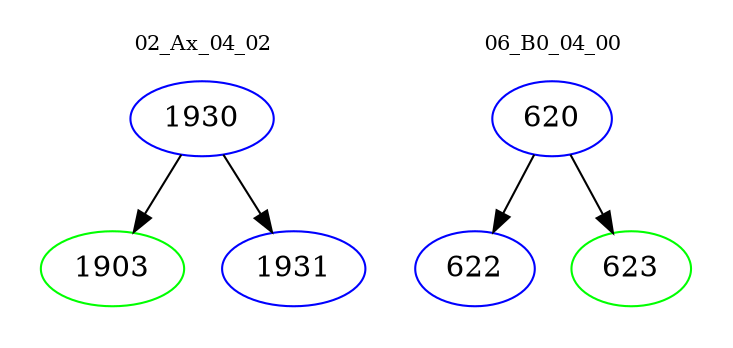 digraph{
subgraph cluster_0 {
color = white
label = "02_Ax_04_02";
fontsize=10;
T0_1930 [label="1930", color="blue"]
T0_1930 -> T0_1903 [color="black"]
T0_1903 [label="1903", color="green"]
T0_1930 -> T0_1931 [color="black"]
T0_1931 [label="1931", color="blue"]
}
subgraph cluster_1 {
color = white
label = "06_B0_04_00";
fontsize=10;
T1_620 [label="620", color="blue"]
T1_620 -> T1_622 [color="black"]
T1_622 [label="622", color="blue"]
T1_620 -> T1_623 [color="black"]
T1_623 [label="623", color="green"]
}
}
